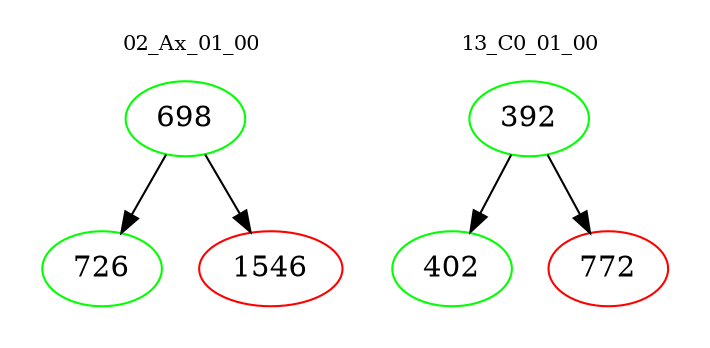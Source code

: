 digraph{
subgraph cluster_0 {
color = white
label = "02_Ax_01_00";
fontsize=10;
T0_698 [label="698", color="green"]
T0_698 -> T0_726 [color="black"]
T0_726 [label="726", color="green"]
T0_698 -> T0_1546 [color="black"]
T0_1546 [label="1546", color="red"]
}
subgraph cluster_1 {
color = white
label = "13_C0_01_00";
fontsize=10;
T1_392 [label="392", color="green"]
T1_392 -> T1_402 [color="black"]
T1_402 [label="402", color="green"]
T1_392 -> T1_772 [color="black"]
T1_772 [label="772", color="red"]
}
}
